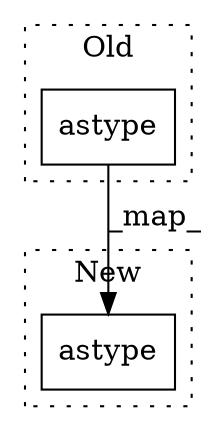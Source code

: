 digraph G {
subgraph cluster0 {
1 [label="astype" a="32" s="438,450" l="7,1" shape="box"];
label = "Old";
style="dotted";
}
subgraph cluster1 {
2 [label="astype" a="32" s="387,399" l="7,1" shape="box"];
label = "New";
style="dotted";
}
1 -> 2 [label="_map_"];
}